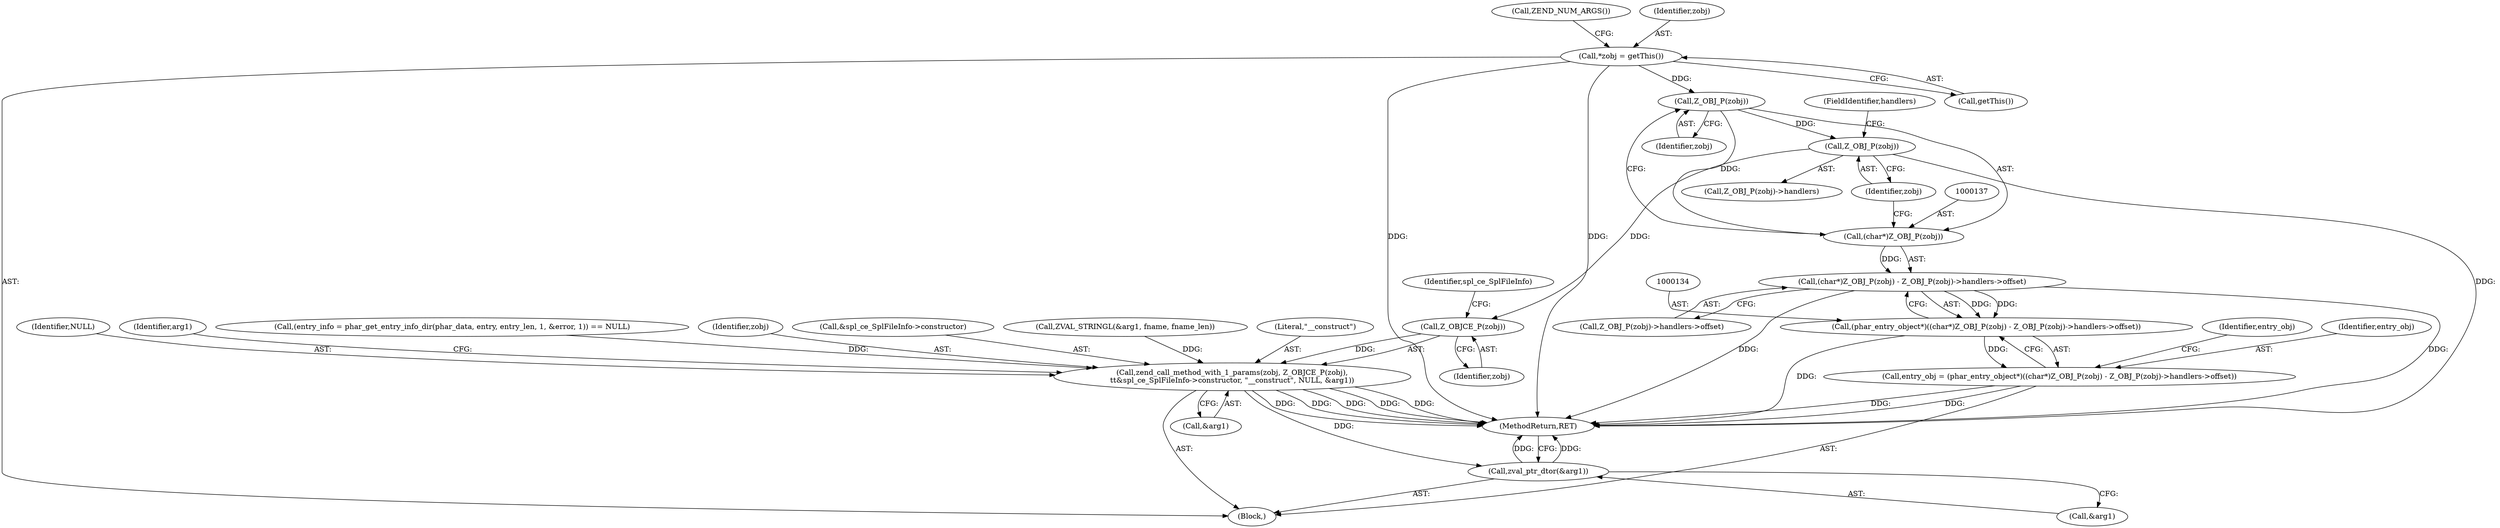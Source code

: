 digraph "0_php_1e9b175204e3286d64dfd6c9f09151c31b5e099a_16@pointer" {
"1000115" [label="(Call,*zobj = getThis())"];
"1000138" [label="(Call,Z_OBJ_P(zobj))"];
"1000136" [label="(Call,(char*)Z_OBJ_P(zobj))"];
"1000135" [label="(Call,(char*)Z_OBJ_P(zobj) - Z_OBJ_P(zobj)->handlers->offset)"];
"1000133" [label="(Call,(phar_entry_object*)((char*)Z_OBJ_P(zobj) - Z_OBJ_P(zobj)->handlers->offset))"];
"1000131" [label="(Call,entry_obj = (phar_entry_object*)((char*)Z_OBJ_P(zobj) - Z_OBJ_P(zobj)->handlers->offset))"];
"1000142" [label="(Call,Z_OBJ_P(zobj))"];
"1000276" [label="(Call,Z_OBJCE_P(zobj))"];
"1000274" [label="(Call,zend_call_method_with_1_params(zobj, Z_OBJCE_P(zobj),\n\t\t&spl_ce_SplFileInfo->constructor, \"__construct\", NULL, &arg1))"];
"1000286" [label="(Call,zval_ptr_dtor(&arg1))"];
"1000142" [label="(Call,Z_OBJ_P(zobj))"];
"1000269" [label="(Call,ZVAL_STRINGL(&arg1, fname, fname_len))"];
"1000274" [label="(Call,zend_call_method_with_1_params(zobj, Z_OBJCE_P(zobj),\n\t\t&spl_ce_SplFileInfo->constructor, \"__construct\", NULL, &arg1))"];
"1000139" [label="(Identifier,zobj)"];
"1000282" [label="(Literal,\"__construct\")"];
"1000286" [label="(Call,zval_ptr_dtor(&arg1))"];
"1000132" [label="(Identifier,entry_obj)"];
"1000283" [label="(Identifier,NULL)"];
"1000288" [label="(Identifier,arg1)"];
"1000143" [label="(Identifier,zobj)"];
"1000103" [label="(Block,)"];
"1000122" [label="(Call,ZEND_NUM_ARGS())"];
"1000115" [label="(Call,*zobj = getThis())"];
"1000276" [label="(Call,Z_OBJCE_P(zobj))"];
"1000140" [label="(Call,Z_OBJ_P(zobj)->handlers->offset)"];
"1000144" [label="(FieldIdentifier,handlers)"];
"1000289" [label="(MethodReturn,RET)"];
"1000280" [label="(Identifier,spl_ce_SplFileInfo)"];
"1000117" [label="(Call,getThis())"];
"1000141" [label="(Call,Z_OBJ_P(zobj)->handlers)"];
"1000287" [label="(Call,&arg1)"];
"1000135" [label="(Call,(char*)Z_OBJ_P(zobj) - Z_OBJ_P(zobj)->handlers->offset)"];
"1000284" [label="(Call,&arg1)"];
"1000136" [label="(Call,(char*)Z_OBJ_P(zobj))"];
"1000116" [label="(Identifier,zobj)"];
"1000133" [label="(Call,(phar_entry_object*)((char*)Z_OBJ_P(zobj) - Z_OBJ_P(zobj)->handlers->offset))"];
"1000228" [label="(Call,(entry_info = phar_get_entry_info_dir(phar_data, entry, entry_len, 1, &error, 1)) == NULL)"];
"1000275" [label="(Identifier,zobj)"];
"1000138" [label="(Call,Z_OBJ_P(zobj))"];
"1000278" [label="(Call,&spl_ce_SplFileInfo->constructor)"];
"1000131" [label="(Call,entry_obj = (phar_entry_object*)((char*)Z_OBJ_P(zobj) - Z_OBJ_P(zobj)->handlers->offset))"];
"1000148" [label="(Identifier,entry_obj)"];
"1000277" [label="(Identifier,zobj)"];
"1000115" -> "1000103"  [label="AST: "];
"1000115" -> "1000117"  [label="CFG: "];
"1000116" -> "1000115"  [label="AST: "];
"1000117" -> "1000115"  [label="AST: "];
"1000122" -> "1000115"  [label="CFG: "];
"1000115" -> "1000289"  [label="DDG: "];
"1000115" -> "1000289"  [label="DDG: "];
"1000115" -> "1000138"  [label="DDG: "];
"1000138" -> "1000136"  [label="AST: "];
"1000138" -> "1000139"  [label="CFG: "];
"1000139" -> "1000138"  [label="AST: "];
"1000136" -> "1000138"  [label="CFG: "];
"1000138" -> "1000136"  [label="DDG: "];
"1000138" -> "1000142"  [label="DDG: "];
"1000136" -> "1000135"  [label="AST: "];
"1000137" -> "1000136"  [label="AST: "];
"1000143" -> "1000136"  [label="CFG: "];
"1000136" -> "1000135"  [label="DDG: "];
"1000135" -> "1000133"  [label="AST: "];
"1000135" -> "1000140"  [label="CFG: "];
"1000140" -> "1000135"  [label="AST: "];
"1000133" -> "1000135"  [label="CFG: "];
"1000135" -> "1000289"  [label="DDG: "];
"1000135" -> "1000289"  [label="DDG: "];
"1000135" -> "1000133"  [label="DDG: "];
"1000135" -> "1000133"  [label="DDG: "];
"1000133" -> "1000131"  [label="AST: "];
"1000134" -> "1000133"  [label="AST: "];
"1000131" -> "1000133"  [label="CFG: "];
"1000133" -> "1000289"  [label="DDG: "];
"1000133" -> "1000131"  [label="DDG: "];
"1000131" -> "1000103"  [label="AST: "];
"1000132" -> "1000131"  [label="AST: "];
"1000148" -> "1000131"  [label="CFG: "];
"1000131" -> "1000289"  [label="DDG: "];
"1000131" -> "1000289"  [label="DDG: "];
"1000142" -> "1000141"  [label="AST: "];
"1000142" -> "1000143"  [label="CFG: "];
"1000143" -> "1000142"  [label="AST: "];
"1000144" -> "1000142"  [label="CFG: "];
"1000142" -> "1000289"  [label="DDG: "];
"1000142" -> "1000276"  [label="DDG: "];
"1000276" -> "1000274"  [label="AST: "];
"1000276" -> "1000277"  [label="CFG: "];
"1000277" -> "1000276"  [label="AST: "];
"1000280" -> "1000276"  [label="CFG: "];
"1000276" -> "1000274"  [label="DDG: "];
"1000274" -> "1000103"  [label="AST: "];
"1000274" -> "1000284"  [label="CFG: "];
"1000275" -> "1000274"  [label="AST: "];
"1000278" -> "1000274"  [label="AST: "];
"1000282" -> "1000274"  [label="AST: "];
"1000283" -> "1000274"  [label="AST: "];
"1000284" -> "1000274"  [label="AST: "];
"1000288" -> "1000274"  [label="CFG: "];
"1000274" -> "1000289"  [label="DDG: "];
"1000274" -> "1000289"  [label="DDG: "];
"1000274" -> "1000289"  [label="DDG: "];
"1000274" -> "1000289"  [label="DDG: "];
"1000274" -> "1000289"  [label="DDG: "];
"1000228" -> "1000274"  [label="DDG: "];
"1000269" -> "1000274"  [label="DDG: "];
"1000274" -> "1000286"  [label="DDG: "];
"1000286" -> "1000103"  [label="AST: "];
"1000286" -> "1000287"  [label="CFG: "];
"1000287" -> "1000286"  [label="AST: "];
"1000289" -> "1000286"  [label="CFG: "];
"1000286" -> "1000289"  [label="DDG: "];
"1000286" -> "1000289"  [label="DDG: "];
}
